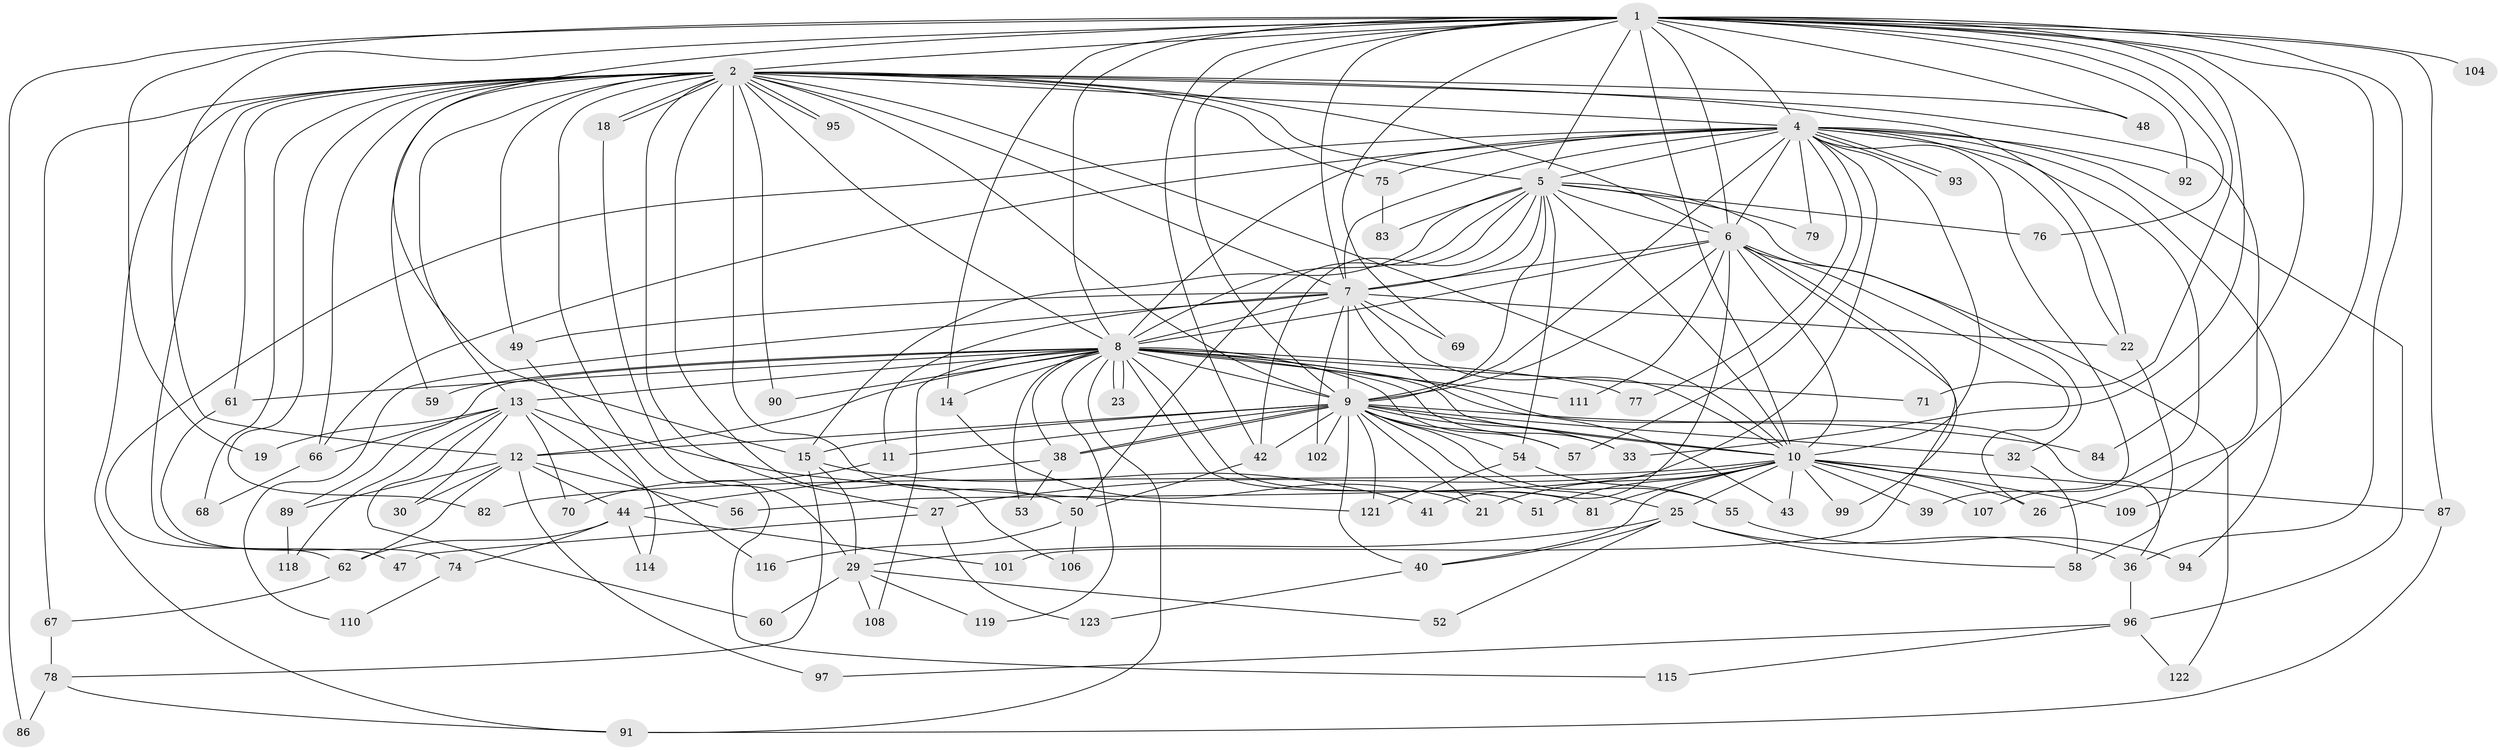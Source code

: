 // Generated by graph-tools (version 1.1) at 2025/51/02/27/25 19:51:43]
// undirected, 95 vertices, 226 edges
graph export_dot {
graph [start="1"]
  node [color=gray90,style=filled];
  1 [super="+3"];
  2 [super="+37"];
  4 [super="+28"];
  5 [super="+65"];
  6 [super="+31"];
  7 [super="+46"];
  8 [super="+17"];
  9 [super="+113"];
  10 [super="+16"];
  11;
  12 [super="+24"];
  13 [super="+20"];
  14;
  15 [super="+34"];
  18;
  19;
  21 [super="+98"];
  22 [super="+117"];
  23;
  25;
  26;
  27 [super="+64"];
  29 [super="+35"];
  30;
  32;
  33 [super="+63"];
  36 [super="+73"];
  38 [super="+45"];
  39;
  40 [super="+103"];
  41;
  42 [super="+112"];
  43;
  44 [super="+85"];
  47;
  48;
  49;
  50 [super="+105"];
  51;
  52;
  53;
  54;
  55;
  56;
  57;
  58 [super="+72"];
  59;
  60;
  61;
  62 [super="+80"];
  66 [super="+88"];
  67;
  68;
  69;
  70;
  71;
  74;
  75;
  76;
  77;
  78 [super="+100"];
  79;
  81;
  82;
  83;
  84;
  86;
  87 [super="+120"];
  89;
  90;
  91;
  92;
  93;
  94;
  95;
  96;
  97;
  99;
  101;
  102;
  104;
  106;
  107;
  108;
  109;
  110;
  111;
  114;
  115;
  116;
  118;
  119;
  121 [super="+124"];
  122;
  123;
  1 -- 2 [weight=2];
  1 -- 4 [weight=2];
  1 -- 5 [weight=2];
  1 -- 6 [weight=2];
  1 -- 7 [weight=2];
  1 -- 8 [weight=2];
  1 -- 9 [weight=2];
  1 -- 10 [weight=2];
  1 -- 12;
  1 -- 14;
  1 -- 15;
  1 -- 19;
  1 -- 42;
  1 -- 48;
  1 -- 69;
  1 -- 71;
  1 -- 76;
  1 -- 86;
  1 -- 92;
  1 -- 104 [weight=2];
  1 -- 33;
  1 -- 36;
  1 -- 109;
  1 -- 84;
  1 -- 87;
  2 -- 4 [weight=2];
  2 -- 5;
  2 -- 6;
  2 -- 7;
  2 -- 8;
  2 -- 9;
  2 -- 10;
  2 -- 13 [weight=2];
  2 -- 18;
  2 -- 18;
  2 -- 26;
  2 -- 27 [weight=2];
  2 -- 47;
  2 -- 48;
  2 -- 49;
  2 -- 50;
  2 -- 59;
  2 -- 61;
  2 -- 66;
  2 -- 67;
  2 -- 68;
  2 -- 75;
  2 -- 82;
  2 -- 90;
  2 -- 91;
  2 -- 95;
  2 -- 95;
  2 -- 106;
  2 -- 115;
  2 -- 22;
  4 -- 5;
  4 -- 6;
  4 -- 7;
  4 -- 8;
  4 -- 9;
  4 -- 10;
  4 -- 22;
  4 -- 39;
  4 -- 56;
  4 -- 57;
  4 -- 75;
  4 -- 77;
  4 -- 79;
  4 -- 93;
  4 -- 93;
  4 -- 94;
  4 -- 96;
  4 -- 107;
  4 -- 62;
  4 -- 92;
  4 -- 66;
  5 -- 6;
  5 -- 7 [weight=2];
  5 -- 8;
  5 -- 9;
  5 -- 10;
  5 -- 32;
  5 -- 42;
  5 -- 50;
  5 -- 54;
  5 -- 76;
  5 -- 79;
  5 -- 83;
  5 -- 15;
  6 -- 7;
  6 -- 8;
  6 -- 9;
  6 -- 10;
  6 -- 41;
  6 -- 99;
  6 -- 101;
  6 -- 111;
  6 -- 122;
  6 -- 26;
  7 -- 8 [weight=2];
  7 -- 9;
  7 -- 10;
  7 -- 11;
  7 -- 22;
  7 -- 43;
  7 -- 49;
  7 -- 102;
  7 -- 110;
  7 -- 69;
  8 -- 9 [weight=2];
  8 -- 10 [weight=2];
  8 -- 13;
  8 -- 14;
  8 -- 23;
  8 -- 23;
  8 -- 51;
  8 -- 57;
  8 -- 59;
  8 -- 61;
  8 -- 71;
  8 -- 77;
  8 -- 81;
  8 -- 89;
  8 -- 90;
  8 -- 91;
  8 -- 108;
  8 -- 111;
  8 -- 119;
  8 -- 53;
  8 -- 38;
  8 -- 36;
  8 -- 33;
  8 -- 12;
  9 -- 10;
  9 -- 11;
  9 -- 12;
  9 -- 15;
  9 -- 21;
  9 -- 25;
  9 -- 32;
  9 -- 33;
  9 -- 38;
  9 -- 38;
  9 -- 54;
  9 -- 55;
  9 -- 84;
  9 -- 102;
  9 -- 57;
  9 -- 42;
  9 -- 40;
  9 -- 121;
  10 -- 21;
  10 -- 26;
  10 -- 27;
  10 -- 39;
  10 -- 40;
  10 -- 43;
  10 -- 51;
  10 -- 82;
  10 -- 87;
  10 -- 99;
  10 -- 107;
  10 -- 81;
  10 -- 25;
  10 -- 109;
  11 -- 70;
  12 -- 30;
  12 -- 44;
  12 -- 56;
  12 -- 62 [weight=2];
  12 -- 89;
  12 -- 97;
  13 -- 19;
  13 -- 30;
  13 -- 60;
  13 -- 66;
  13 -- 116;
  13 -- 118;
  13 -- 121;
  13 -- 70;
  14 -- 21;
  15 -- 29;
  15 -- 41;
  15 -- 78;
  18 -- 29;
  22 -- 58;
  25 -- 36;
  25 -- 40;
  25 -- 52;
  25 -- 29;
  25 -- 58;
  27 -- 47;
  27 -- 123;
  29 -- 52;
  29 -- 60;
  29 -- 108;
  29 -- 119;
  32 -- 58;
  36 -- 96;
  38 -- 44;
  38 -- 53;
  40 -- 123;
  42 -- 50;
  44 -- 74;
  44 -- 114;
  44 -- 101;
  44 -- 62;
  49 -- 114;
  50 -- 116;
  50 -- 106;
  54 -- 55;
  54 -- 121;
  55 -- 94;
  61 -- 74;
  62 -- 67;
  66 -- 68;
  67 -- 78;
  74 -- 110;
  75 -- 83;
  78 -- 86;
  78 -- 91;
  87 -- 91;
  89 -- 118;
  96 -- 97;
  96 -- 115;
  96 -- 122;
}
